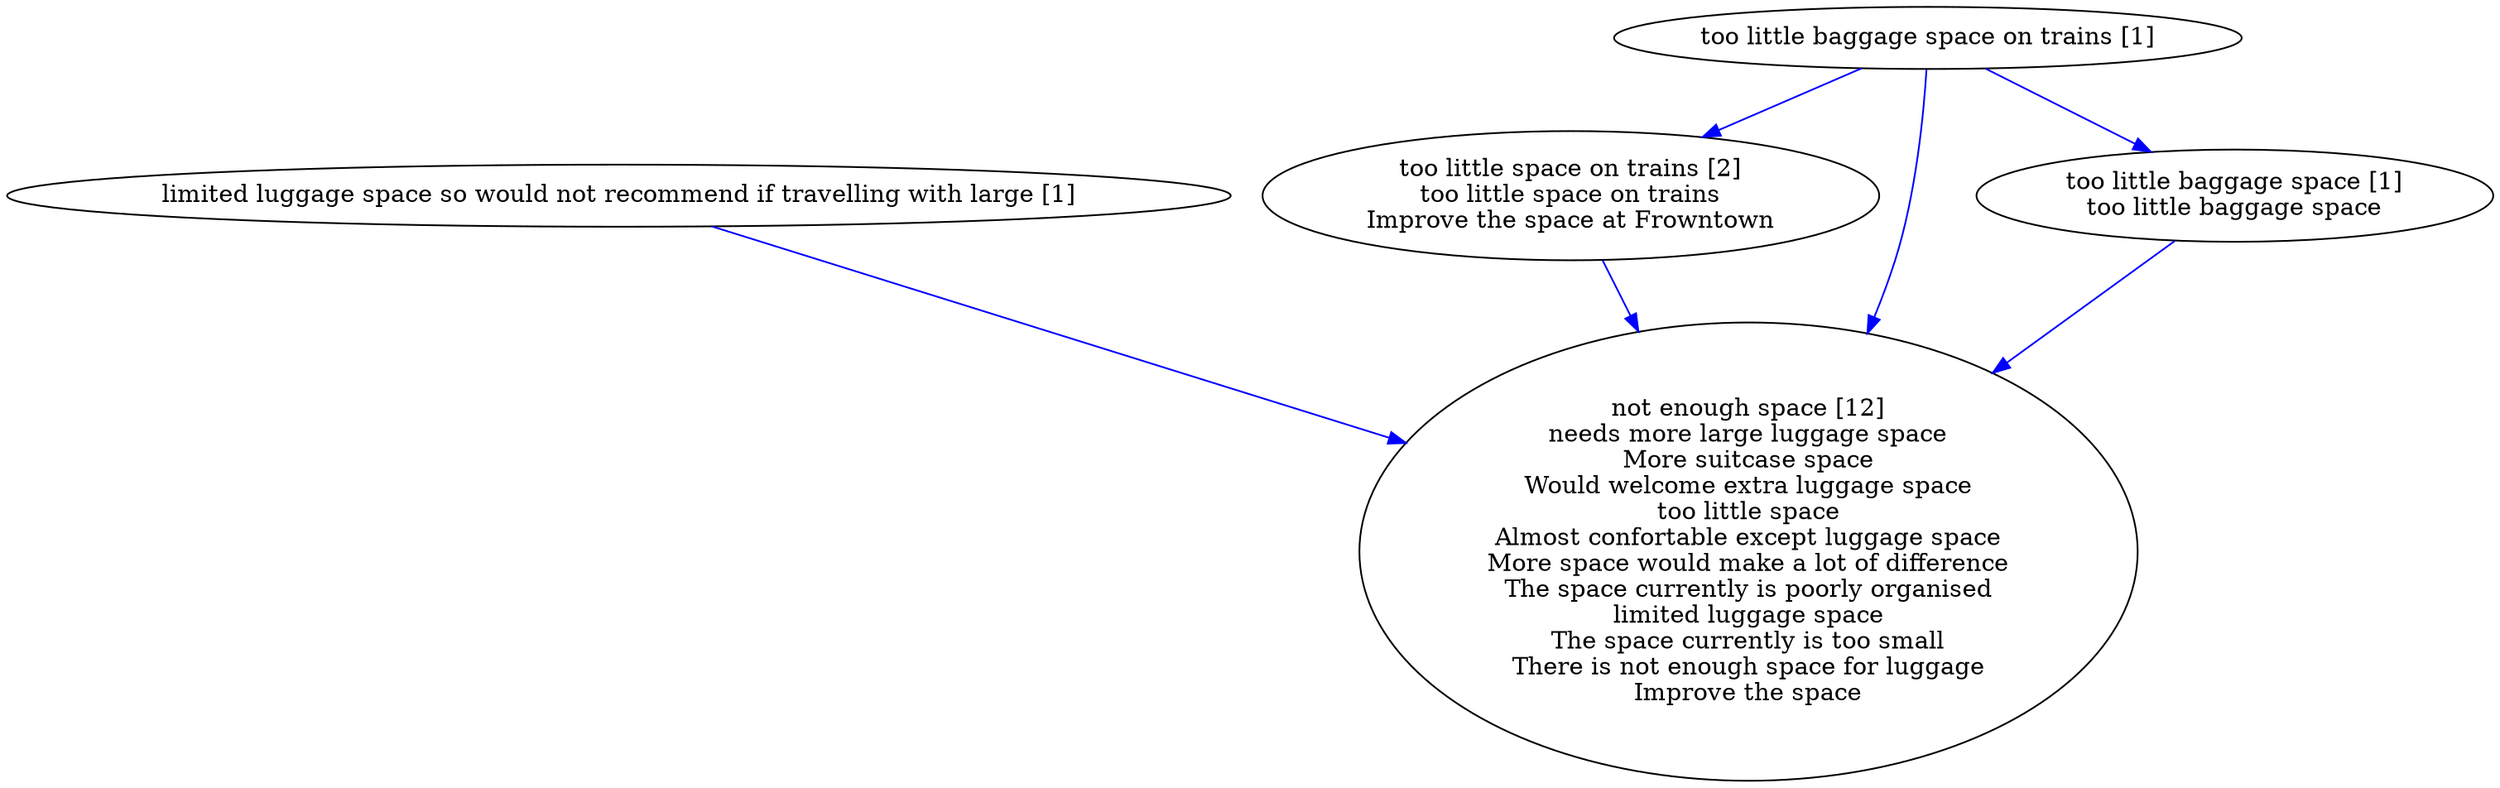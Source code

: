 digraph collapsedGraph {
"too little space on trains [2]\ntoo little space on trains\nImprove the space at Frowntown""not enough space [12]\nneeds more large luggage space\nMore suitcase space\nWould welcome extra luggage space\ntoo little space\nAlmost confortable except luggage space\nMore space would make a lot of difference\nThe space currently is poorly organised\nlimited luggage space\nThe space currently is too small\nThere is not enough space for luggage\nImprove the space""limited luggage space so would not recommend if travelling with large [1]""too little baggage space on trains [1]""too little baggage space [1]\ntoo little baggage space""too little space on trains [2]\ntoo little space on trains\nImprove the space at Frowntown" -> "not enough space [12]\nneeds more large luggage space\nMore suitcase space\nWould welcome extra luggage space\ntoo little space\nAlmost confortable except luggage space\nMore space would make a lot of difference\nThe space currently is poorly organised\nlimited luggage space\nThe space currently is too small\nThere is not enough space for luggage\nImprove the space" [color=blue]
"limited luggage space so would not recommend if travelling with large [1]" -> "not enough space [12]\nneeds more large luggage space\nMore suitcase space\nWould welcome extra luggage space\ntoo little space\nAlmost confortable except luggage space\nMore space would make a lot of difference\nThe space currently is poorly organised\nlimited luggage space\nThe space currently is too small\nThere is not enough space for luggage\nImprove the space" [color=blue]
"too little baggage space on trains [1]" -> "too little baggage space [1]\ntoo little baggage space" [color=blue]
"too little baggage space on trains [1]" -> "too little space on trains [2]\ntoo little space on trains\nImprove the space at Frowntown" [color=blue]
"too little baggage space on trains [1]" -> "not enough space [12]\nneeds more large luggage space\nMore suitcase space\nWould welcome extra luggage space\ntoo little space\nAlmost confortable except luggage space\nMore space would make a lot of difference\nThe space currently is poorly organised\nlimited luggage space\nThe space currently is too small\nThere is not enough space for luggage\nImprove the space" [color=blue]
"too little baggage space [1]\ntoo little baggage space" -> "not enough space [12]\nneeds more large luggage space\nMore suitcase space\nWould welcome extra luggage space\ntoo little space\nAlmost confortable except luggage space\nMore space would make a lot of difference\nThe space currently is poorly organised\nlimited luggage space\nThe space currently is too small\nThere is not enough space for luggage\nImprove the space" [color=blue]
}